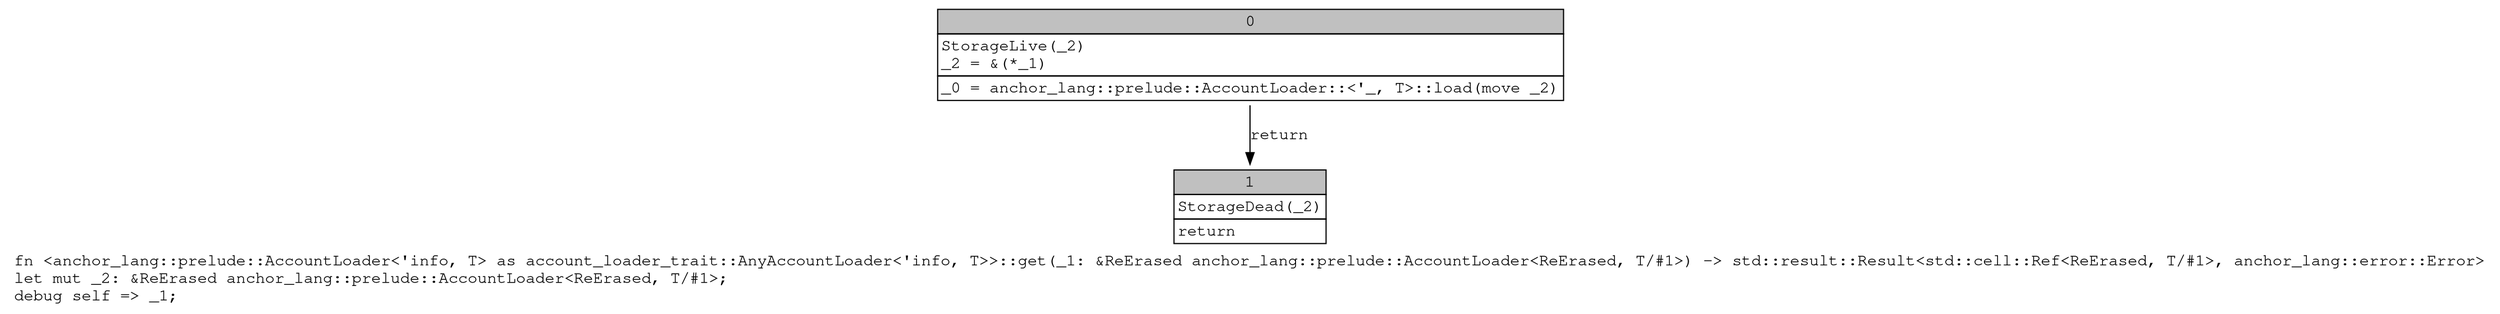 digraph Mir_0_2113 {
    graph [fontname="Courier, monospace"];
    node [fontname="Courier, monospace"];
    edge [fontname="Courier, monospace"];
    label=<fn &lt;anchor_lang::prelude::AccountLoader&lt;'info, T&gt; as account_loader_trait::AnyAccountLoader&lt;'info, T&gt;&gt;::get(_1: &amp;ReErased anchor_lang::prelude::AccountLoader&lt;ReErased, T/#1&gt;) -&gt; std::result::Result&lt;std::cell::Ref&lt;ReErased, T/#1&gt;, anchor_lang::error::Error&gt;<br align="left"/>let mut _2: &amp;ReErased anchor_lang::prelude::AccountLoader&lt;ReErased, T/#1&gt;;<br align="left"/>debug self =&gt; _1;<br align="left"/>>;
    bb0__0_2113 [shape="none", label=<<table border="0" cellborder="1" cellspacing="0"><tr><td bgcolor="gray" align="center" colspan="1">0</td></tr><tr><td align="left" balign="left">StorageLive(_2)<br/>_2 = &amp;(*_1)<br/></td></tr><tr><td align="left">_0 = anchor_lang::prelude::AccountLoader::&lt;'_, T&gt;::load(move _2)</td></tr></table>>];
    bb1__0_2113 [shape="none", label=<<table border="0" cellborder="1" cellspacing="0"><tr><td bgcolor="gray" align="center" colspan="1">1</td></tr><tr><td align="left" balign="left">StorageDead(_2)<br/></td></tr><tr><td align="left">return</td></tr></table>>];
    bb0__0_2113 -> bb1__0_2113 [label="return"];
}
